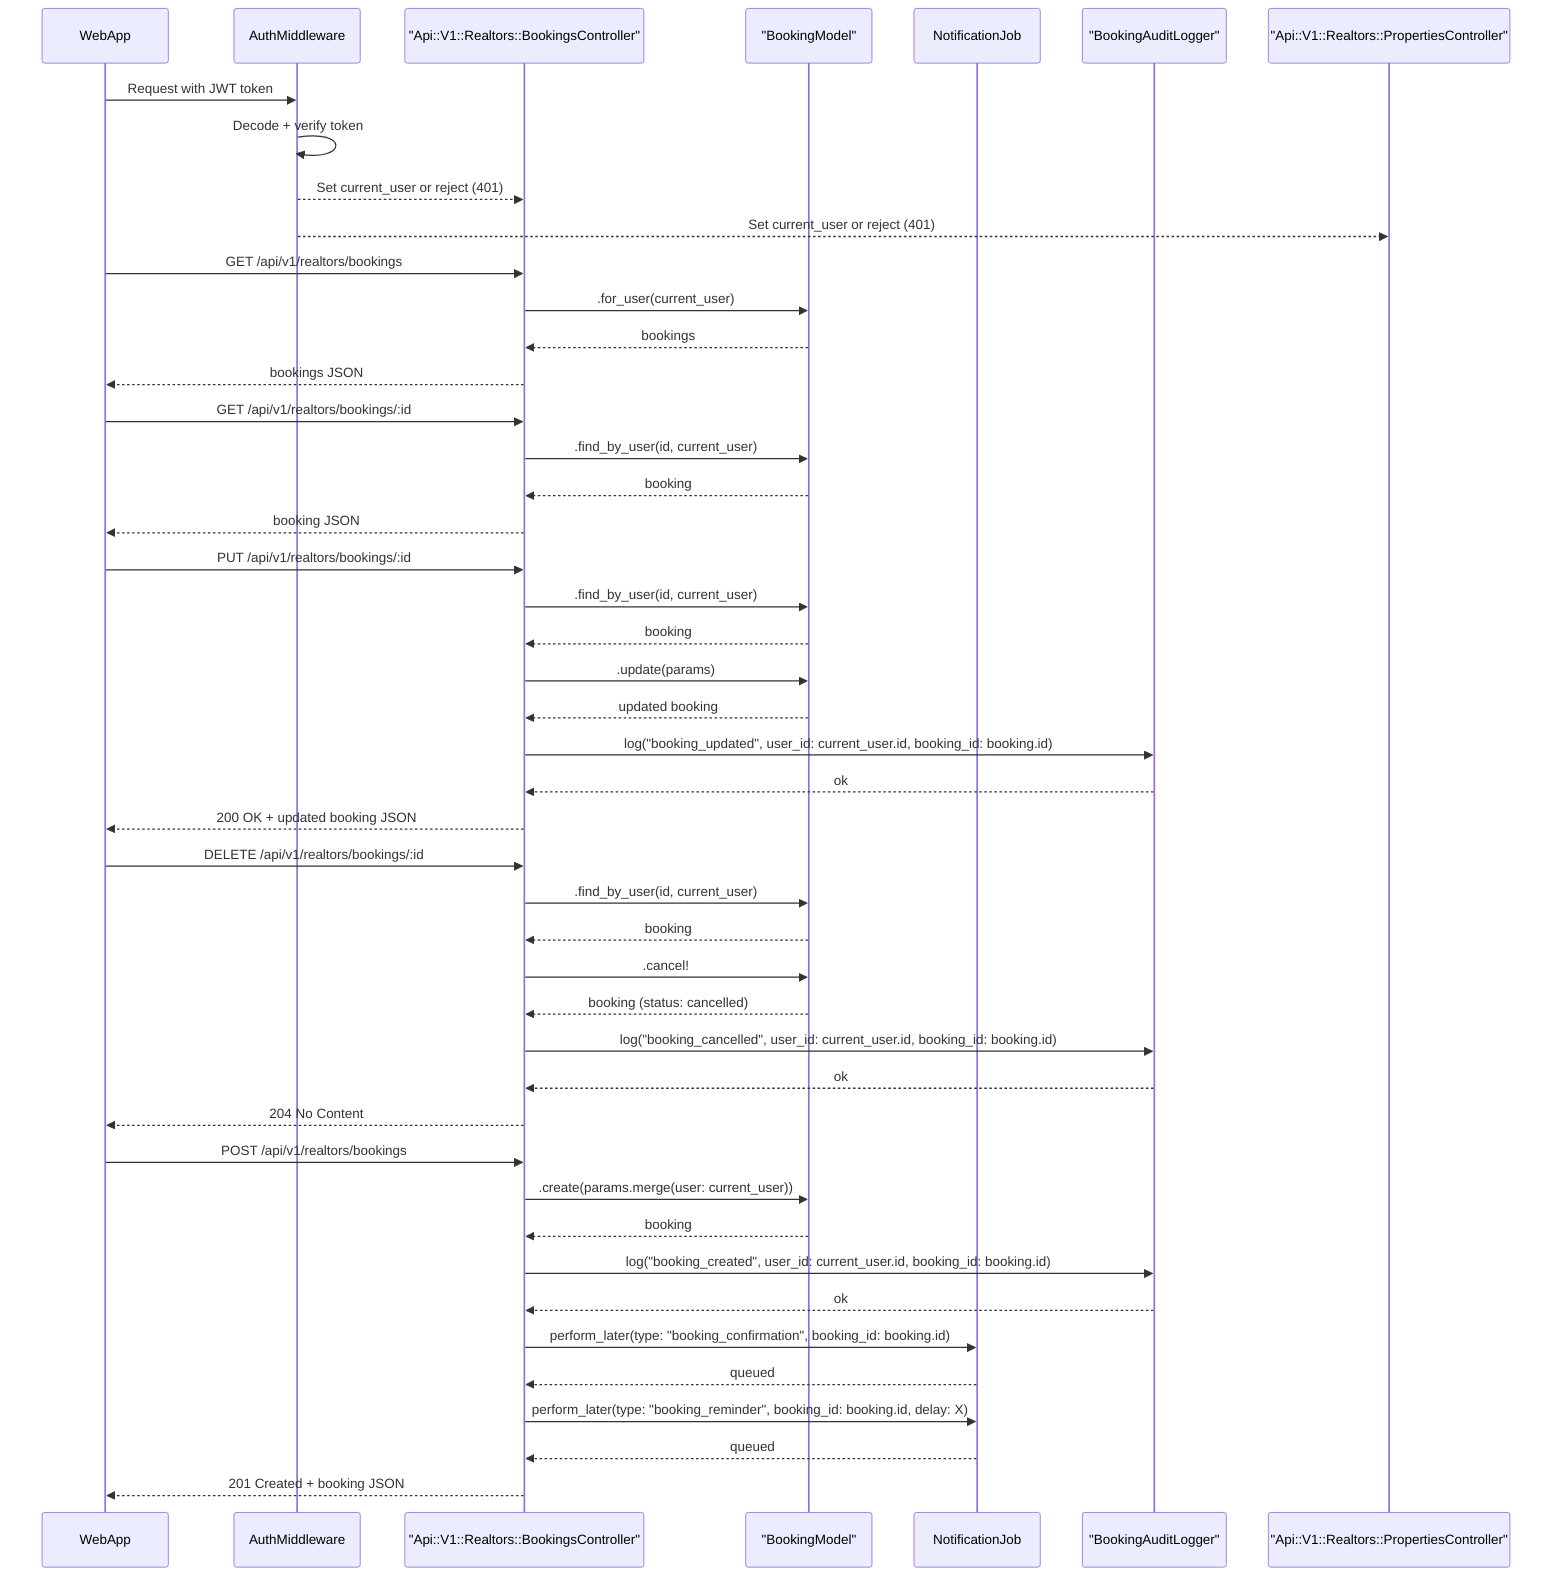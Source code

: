 sequenceDiagram
    participant WebApp
    participant Auth as AuthMiddleware
    participant RBC as "Api::V1::Realtors::BookingsController"
    participant BM as "BookingModel"
    participant NotificationJob
    participant Logger as "BookingAuditLogger"
    participant RPC as "Api::V1::Realtors::PropertiesController"

    %% Auth
    WebApp->>Auth: Request with JWT token
    Auth->>Auth: Decode + verify token
    Auth-->>RBC: Set current_user or reject (401)
    Auth-->>RPC: Set current_user or reject (401)

    %% List bookings (read-only, not logged)
    WebApp->>RBC: GET /api/v1/realtors/bookings
    RBC->>BM: .for_user(current_user)
    BM-->>RBC: bookings
    RBC-->>WebApp: bookings JSON

    %% Get booking (read-only, not logged)
    WebApp->>RBC: GET /api/v1/realtors/bookings/:id
    RBC->>BM: .find_by_user(id, current_user)
    BM-->>RBC: booking
    RBC-->>WebApp: booking JSON

    %% Update booking
    WebApp->>RBC: PUT /api/v1/realtors/bookings/:id
    RBC->>BM: .find_by_user(id, current_user)
    BM-->>RBC: booking
    RBC->>BM: .update(params)
    BM-->>RBC: updated booking
    RBC->>Logger: log("booking_updated", user_id: current_user.id, booking_id: booking.id)
    Logger-->>RBC: ok
    RBC-->>WebApp: 200 OK + updated booking JSON

    %% Cancel booking
    WebApp->>RBC: DELETE /api/v1/realtors/bookings/:id
    RBC->>BM: .find_by_user(id, current_user)
    BM-->>RBC: booking
    RBC->>BM: .cancel!
    BM-->>RBC: booking (status: cancelled)
    RBC->>Logger: log("booking_cancelled", user_id: current_user.id, booking_id: booking.id)
    Logger-->>RBC: ok
    RBC-->>WebApp: 204 No Content

    %% Create booking
    WebApp->>RBC: POST /api/v1/realtors/bookings
    RBC->>BM: .create(params.merge(user: current_user))
    BM-->>RBC: booking
    RBC->>Logger: log("booking_created", user_id: current_user.id, booking_id: booking.id)
    Logger-->>RBC: ok
    RBC->>NotificationJob: perform_later(type: "booking_confirmation", booking_id: booking.id)
    NotificationJob-->>RBC: queued
    RBC->>NotificationJob: perform_later(type: "booking_reminder", booking_id: booking.id, delay: X)
    NotificationJob-->>RBC: queued
    RBC-->>WebApp: 201 Created + booking JSON